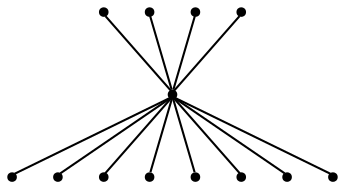 graph {
  node [shape=point,comment="{\"directed\":false,\"doi\":\"10.1007/11618058_19\",\"figure\":\"2\"}"]

  v0 [pos="781.1588253997093,788.43016013121"]
  v1 [pos="583.8960846656976,325.24678890521704"]
  v2 [pos="1011.2995957485464,520.9800500136155"]
  v3 [pos="757.2491642441861,525.4624146681565"]
  v4 [pos="956.007003997093,461.2134713392991"]
  v5 [pos="936.5783793604651,624.0750092726487"]
  v6 [pos="903.7014466751452,552.3551402947842"]
  v7 [pos="809.5537200218023,712.2291026971279"]
  v8 [pos="790.126144622093,389.4957640232184"]
  v9 [pos="667.5825218023256,743.6051784417568"]
  v10 [pos="531.5905432412791,674.8759049635667"]
  v11 [pos="654.1341660610465,541.8967662713467"]
  v12 [pos="549.5240688590115,456.73012122129785"]

  v10 -- v3 [id="-2",pos="531.5905432412791,674.8759049635667 757.2491642441861,525.4624146681565 757.2491642441861,525.4624146681565 757.2491642441861,525.4624146681565"]
  v12 -- v3 [id="-3",pos="549.5240688590115,456.73012122129785 757.2491642441861,525.4624146681565 757.2491642441861,525.4624146681565 757.2491642441861,525.4624146681565"]
  v1 -- v3 [id="-5",pos="583.8960846656976,325.24678890521704 757.2491642441861,525.4624146681565 757.2491642441861,525.4624146681565 757.2491642441861,525.4624146681565"]
  v11 -- v3 [id="-8",pos="654.1341660610465,541.8967662713467 757.2491642441861,525.4624146681565 757.2491642441861,525.4624146681565 757.2491642441861,525.4624146681565"]
  v3 -- v9 [id="-19",pos="757.2491642441861,525.4624146681565 667.5825218023256,743.6051784417568 667.5825218023256,743.6051784417568 667.5825218023256,743.6051784417568"]
  v3 -- v8 [id="-21",pos="757.2491642441861,525.4624146681565 790.126144622093,389.4957640232184 790.126144622093,389.4957640232184 790.126144622093,389.4957640232184"]
  v3 -- v0 [id="-23",pos="757.2491642441861,525.4624146681565 781.1588253997093,788.43016013121 781.1588253997093,788.43016013121 781.1588253997093,788.43016013121"]
  v3 -- v7 [id="-25",pos="757.2491642441861,525.4624146681565 809.5537200218023,712.2291026971279 809.5537200218023,712.2291026971279 809.5537200218023,712.2291026971279"]
  v3 -- v4 [id="-27",pos="757.2491642441861,525.4624146681565 956.007003997093,461.2134713392991 956.007003997093,461.2134713392991 956.007003997093,461.2134713392991"]
  v3 -- v5 [id="-29",pos="757.2491642441861,525.4624146681565 936.5783793604651,624.0750092726487 936.5783793604651,624.0750092726487 936.5783793604651,624.0750092726487"]
  v3 -- v2 [id="-30",pos="757.2491642441861,525.4624146681565 1011.2995957485464,520.9800500136155 1011.2995957485464,520.9800500136155 1011.2995957485464,520.9800500136155"]
  v3 -- v6 [id="-33",pos="757.2491642441861,525.4624146681565 903.7014466751452,552.3551402947842 903.7014466751452,552.3551402947842 903.7014466751452,552.3551402947842"]
}